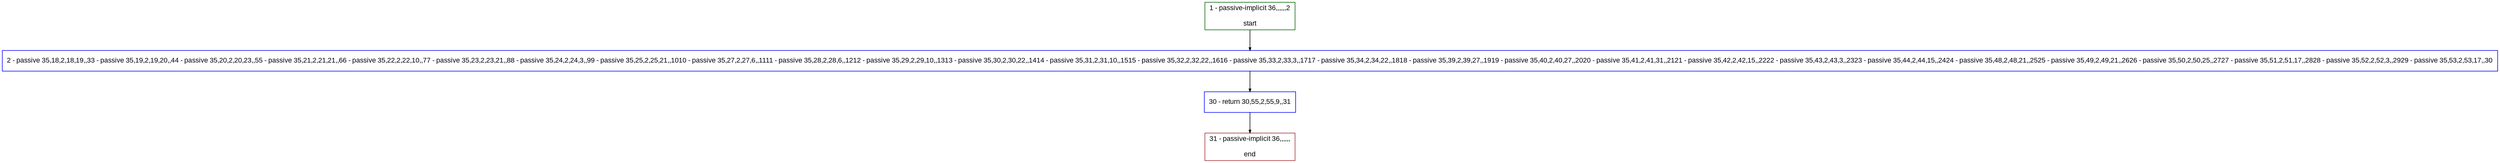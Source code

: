 digraph "" {
  graph [bgcolor="white", fillcolor="#FFFFCC", pack="true", packmode="clust", fontname="Arial", label="", fontsize="12", compound="true", style="rounded,filled"];
  node [node_initialized="no", fillcolor="white", fontname="Arial", label="", color="grey", fontsize="12", fixedsize="false", compound="true", shape="rectangle", style="filled"];
  edge [arrowtail="none", lhead="", fontcolor="black", fontname="Arial", label="", color="black", fontsize="12", arrowhead="normal", arrowsize="0.5", compound="true", ltail="", dir="forward"];
  __N1 [fillcolor="#ffffff", label="2 - passive 35,18,2,18,19,,33 - passive 35,19,2,19,20,,44 - passive 35,20,2,20,23,,55 - passive 35,21,2,21,21,,66 - passive 35,22,2,22,10,,77 - passive 35,23,2,23,21,,88 - passive 35,24,2,24,3,,99 - passive 35,25,2,25,21,,1010 - passive 35,27,2,27,6,,1111 - passive 35,28,2,28,6,,1212 - passive 35,29,2,29,10,,1313 - passive 35,30,2,30,22,,1414 - passive 35,31,2,31,10,,1515 - passive 35,32,2,32,22,,1616 - passive 35,33,2,33,3,,1717 - passive 35,34,2,34,22,,1818 - passive 35,39,2,39,27,,1919 - passive 35,40,2,40,27,,2020 - passive 35,41,2,41,31,,2121 - passive 35,42,2,42,15,,2222 - passive 35,43,2,43,3,,2323 - passive 35,44,2,44,15,,2424 - passive 35,48,2,48,21,,2525 - passive 35,49,2,49,21,,2626 - passive 35,50,2,50,25,,2727 - passive 35,51,2,51,17,,2828 - passive 35,52,2,52,3,,2929 - passive 35,53,2,53,17,,30", color="#0000ff", shape="box", style="filled"];
  __N2 [fillcolor="#ffffff", label="1 - passive-implicit 36,,,,,,2\n\nstart", color="#006400", shape="box", style="filled"];
  __N3 [fillcolor="#ffffff", label="30 - return 30,55,2,55,9,,31", color="#0000ff", shape="box", style="filled"];
  __N4 [fillcolor="#ffffff", label="31 - passive-implicit 36,,,,,,\n\nend", color="#a52a2a", shape="box", style="filled"];
  __N2 -> __N1 [arrowtail="none", color="#000000", label="", arrowhead="normal", dir="forward"];
  __N1 -> __N3 [arrowtail="none", color="#000000", label="", arrowhead="normal", dir="forward"];
  __N3 -> __N4 [arrowtail="none", color="#000000", label="", arrowhead="normal", dir="forward"];
}
